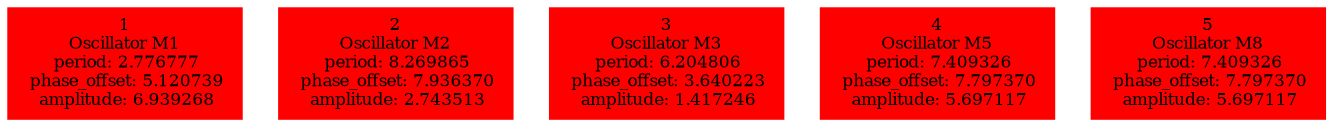  digraph g{ forcelabels=true;
1 [label=<1<BR />Oscillator M1<BR /> period: 2.776777<BR /> phase_offset: 5.120739<BR /> amplitude: 6.939268>, shape=box,color=red,style=filled,fontsize=8];2 [label=<2<BR />Oscillator M2<BR /> period: 8.269865<BR /> phase_offset: 7.936370<BR /> amplitude: 2.743513>, shape=box,color=red,style=filled,fontsize=8];3 [label=<3<BR />Oscillator M3<BR /> period: 6.204806<BR /> phase_offset: 3.640223<BR /> amplitude: 1.417246>, shape=box,color=red,style=filled,fontsize=8];4 [label=<4<BR />Oscillator M5<BR /> period: 7.409326<BR /> phase_offset: 7.797370<BR /> amplitude: 5.697117>, shape=box,color=red,style=filled,fontsize=8];5 [label=<5<BR />Oscillator M8<BR /> period: 7.409326<BR /> phase_offset: 7.797370<BR /> amplitude: 5.697117>, shape=box,color=red,style=filled,fontsize=8]; }
